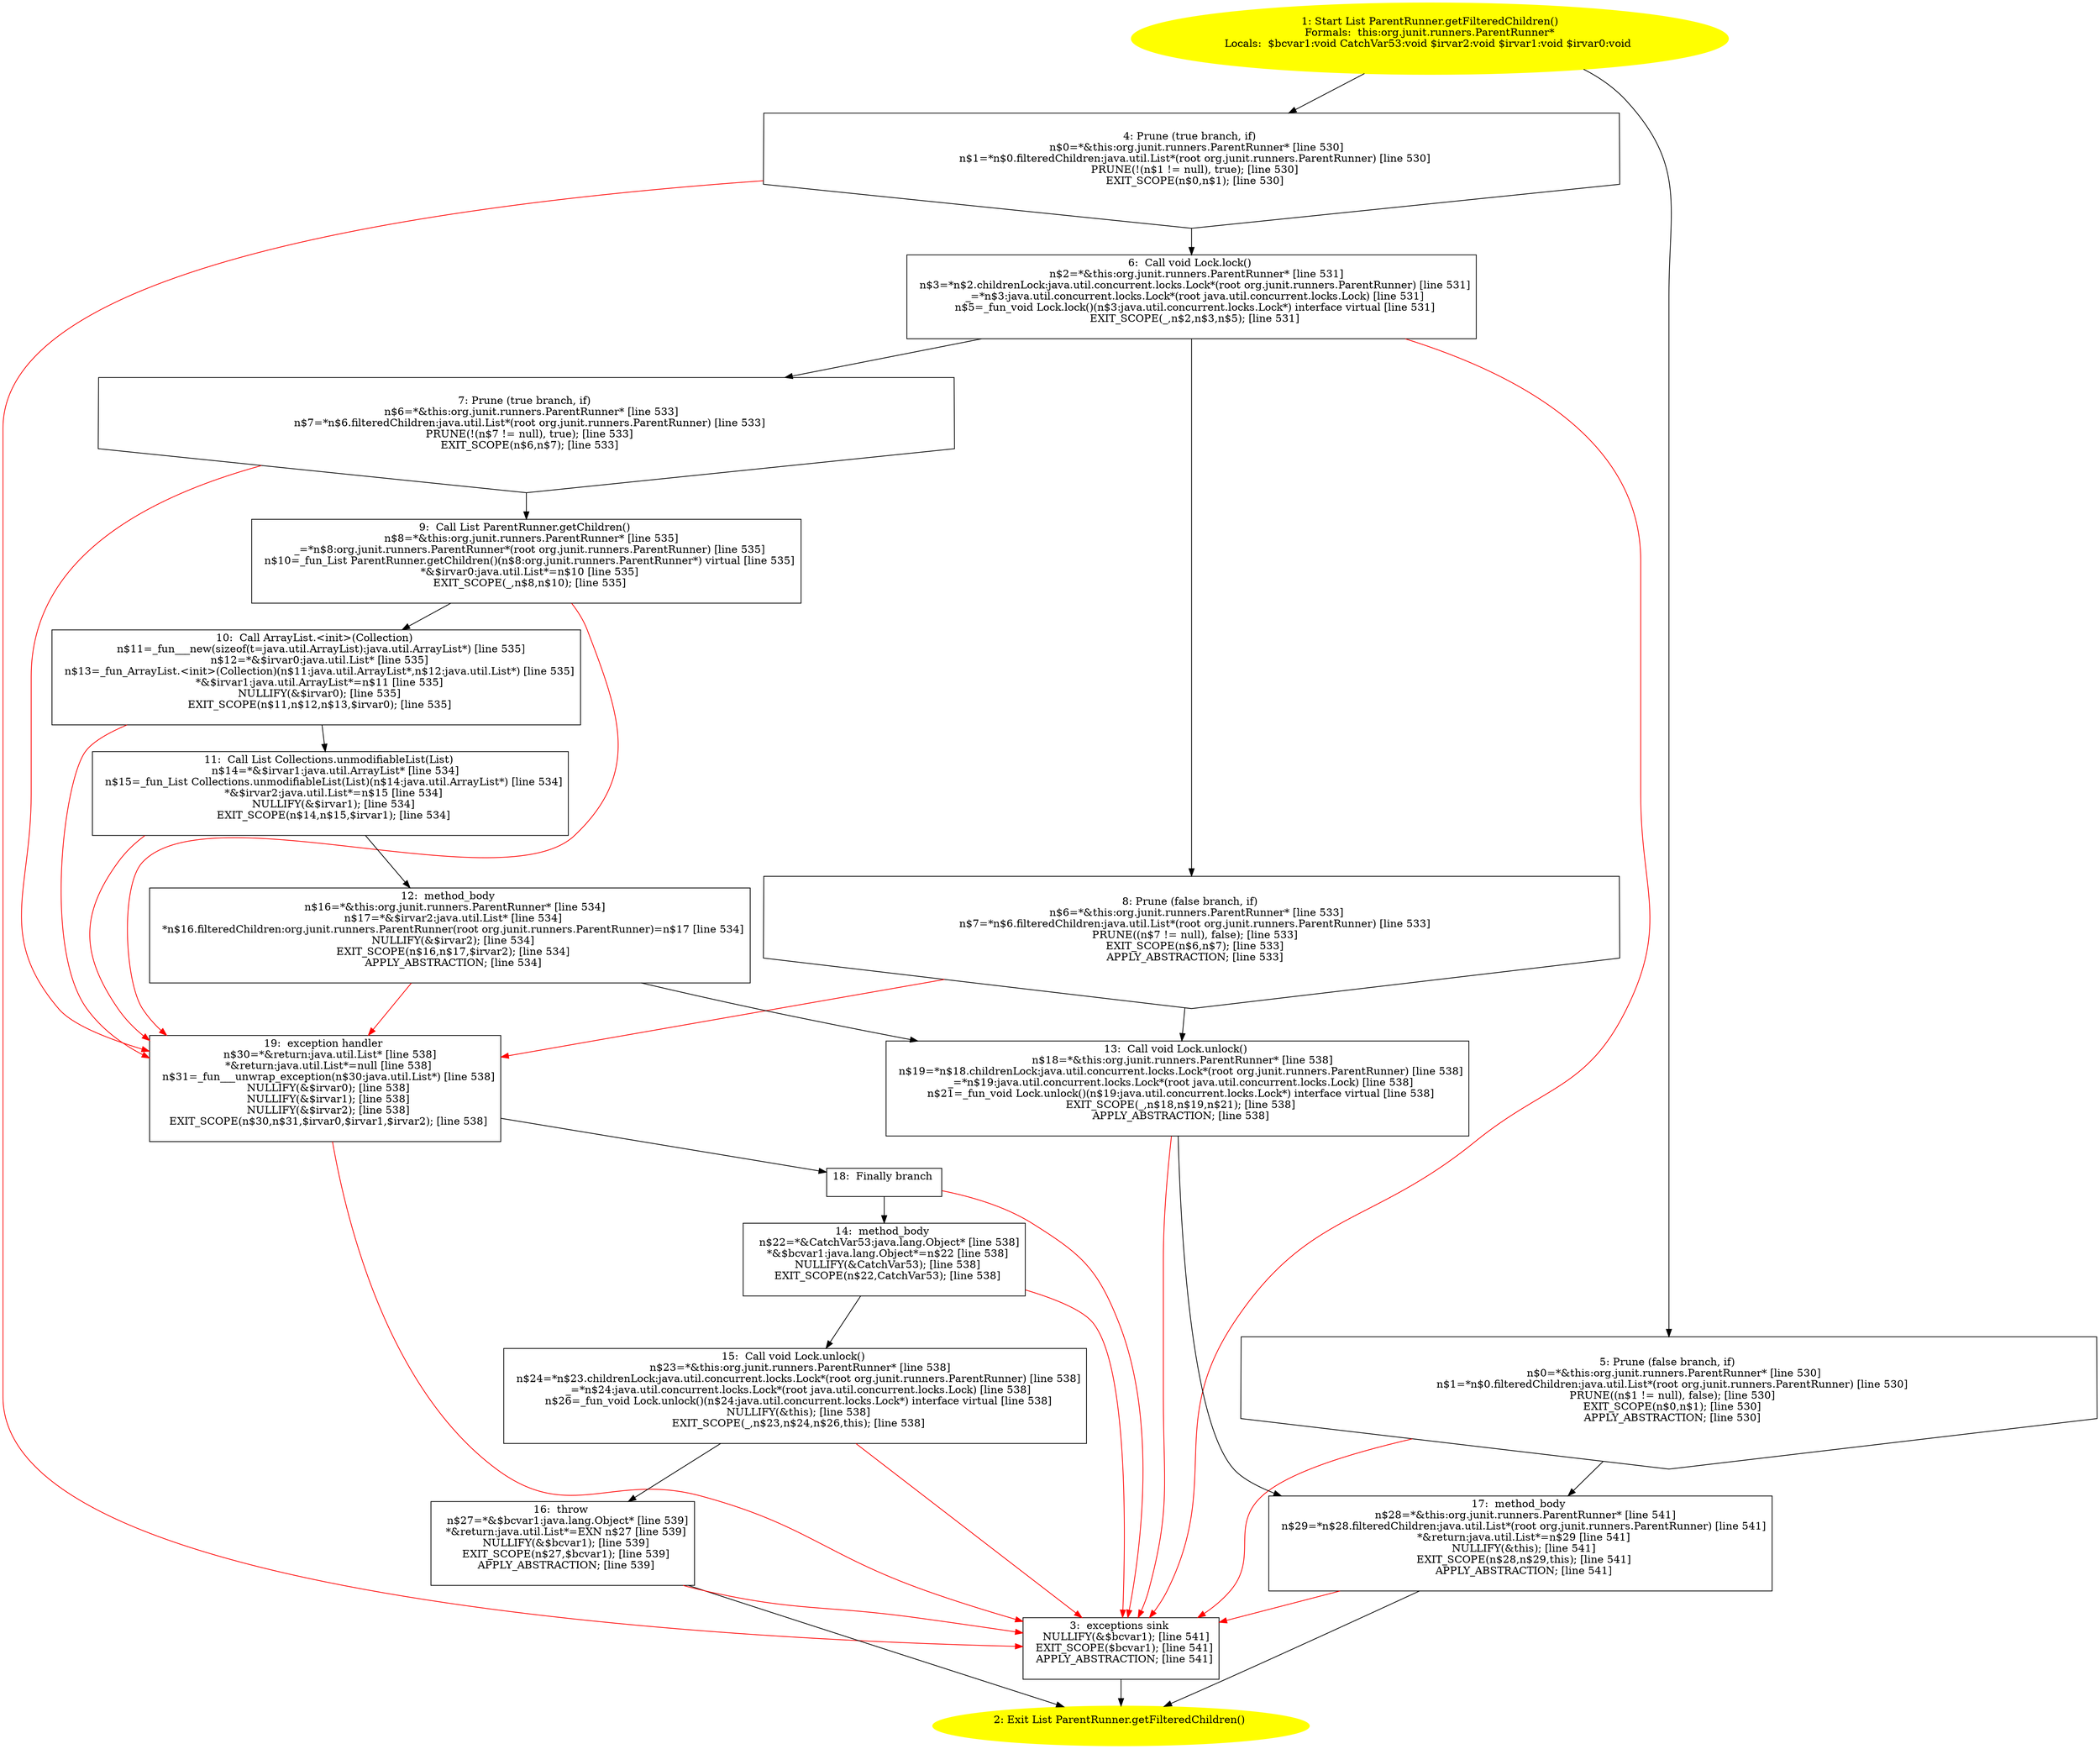 /* @generated */
digraph cfg {
"org.junit.runners.ParentRunner.getFilteredChildren():java.util.List.737a7ccd2f00298d373bb8d80a3d5098_1" [label="1: Start List ParentRunner.getFilteredChildren()\nFormals:  this:org.junit.runners.ParentRunner*\nLocals:  $bcvar1:void CatchVar53:void $irvar2:void $irvar1:void $irvar0:void \n  " color=yellow style=filled]
	

	 "org.junit.runners.ParentRunner.getFilteredChildren():java.util.List.737a7ccd2f00298d373bb8d80a3d5098_1" -> "org.junit.runners.ParentRunner.getFilteredChildren():java.util.List.737a7ccd2f00298d373bb8d80a3d5098_4" ;
	 "org.junit.runners.ParentRunner.getFilteredChildren():java.util.List.737a7ccd2f00298d373bb8d80a3d5098_1" -> "org.junit.runners.ParentRunner.getFilteredChildren():java.util.List.737a7ccd2f00298d373bb8d80a3d5098_5" ;
"org.junit.runners.ParentRunner.getFilteredChildren():java.util.List.737a7ccd2f00298d373bb8d80a3d5098_2" [label="2: Exit List ParentRunner.getFilteredChildren() \n  " color=yellow style=filled]
	

"org.junit.runners.ParentRunner.getFilteredChildren():java.util.List.737a7ccd2f00298d373bb8d80a3d5098_3" [label="3:  exceptions sink \n   NULLIFY(&$bcvar1); [line 541]\n  EXIT_SCOPE($bcvar1); [line 541]\n  APPLY_ABSTRACTION; [line 541]\n " shape="box"]
	

	 "org.junit.runners.ParentRunner.getFilteredChildren():java.util.List.737a7ccd2f00298d373bb8d80a3d5098_3" -> "org.junit.runners.ParentRunner.getFilteredChildren():java.util.List.737a7ccd2f00298d373bb8d80a3d5098_2" ;
"org.junit.runners.ParentRunner.getFilteredChildren():java.util.List.737a7ccd2f00298d373bb8d80a3d5098_4" [label="4: Prune (true branch, if) \n   n$0=*&this:org.junit.runners.ParentRunner* [line 530]\n  n$1=*n$0.filteredChildren:java.util.List*(root org.junit.runners.ParentRunner) [line 530]\n  PRUNE(!(n$1 != null), true); [line 530]\n  EXIT_SCOPE(n$0,n$1); [line 530]\n " shape="invhouse"]
	

	 "org.junit.runners.ParentRunner.getFilteredChildren():java.util.List.737a7ccd2f00298d373bb8d80a3d5098_4" -> "org.junit.runners.ParentRunner.getFilteredChildren():java.util.List.737a7ccd2f00298d373bb8d80a3d5098_6" ;
	 "org.junit.runners.ParentRunner.getFilteredChildren():java.util.List.737a7ccd2f00298d373bb8d80a3d5098_4" -> "org.junit.runners.ParentRunner.getFilteredChildren():java.util.List.737a7ccd2f00298d373bb8d80a3d5098_3" [color="red" ];
"org.junit.runners.ParentRunner.getFilteredChildren():java.util.List.737a7ccd2f00298d373bb8d80a3d5098_5" [label="5: Prune (false branch, if) \n   n$0=*&this:org.junit.runners.ParentRunner* [line 530]\n  n$1=*n$0.filteredChildren:java.util.List*(root org.junit.runners.ParentRunner) [line 530]\n  PRUNE((n$1 != null), false); [line 530]\n  EXIT_SCOPE(n$0,n$1); [line 530]\n  APPLY_ABSTRACTION; [line 530]\n " shape="invhouse"]
	

	 "org.junit.runners.ParentRunner.getFilteredChildren():java.util.List.737a7ccd2f00298d373bb8d80a3d5098_5" -> "org.junit.runners.ParentRunner.getFilteredChildren():java.util.List.737a7ccd2f00298d373bb8d80a3d5098_17" ;
	 "org.junit.runners.ParentRunner.getFilteredChildren():java.util.List.737a7ccd2f00298d373bb8d80a3d5098_5" -> "org.junit.runners.ParentRunner.getFilteredChildren():java.util.List.737a7ccd2f00298d373bb8d80a3d5098_3" [color="red" ];
"org.junit.runners.ParentRunner.getFilteredChildren():java.util.List.737a7ccd2f00298d373bb8d80a3d5098_6" [label="6:  Call void Lock.lock() \n   n$2=*&this:org.junit.runners.ParentRunner* [line 531]\n  n$3=*n$2.childrenLock:java.util.concurrent.locks.Lock*(root org.junit.runners.ParentRunner) [line 531]\n  _=*n$3:java.util.concurrent.locks.Lock*(root java.util.concurrent.locks.Lock) [line 531]\n  n$5=_fun_void Lock.lock()(n$3:java.util.concurrent.locks.Lock*) interface virtual [line 531]\n  EXIT_SCOPE(_,n$2,n$3,n$5); [line 531]\n " shape="box"]
	

	 "org.junit.runners.ParentRunner.getFilteredChildren():java.util.List.737a7ccd2f00298d373bb8d80a3d5098_6" -> "org.junit.runners.ParentRunner.getFilteredChildren():java.util.List.737a7ccd2f00298d373bb8d80a3d5098_7" ;
	 "org.junit.runners.ParentRunner.getFilteredChildren():java.util.List.737a7ccd2f00298d373bb8d80a3d5098_6" -> "org.junit.runners.ParentRunner.getFilteredChildren():java.util.List.737a7ccd2f00298d373bb8d80a3d5098_8" ;
	 "org.junit.runners.ParentRunner.getFilteredChildren():java.util.List.737a7ccd2f00298d373bb8d80a3d5098_6" -> "org.junit.runners.ParentRunner.getFilteredChildren():java.util.List.737a7ccd2f00298d373bb8d80a3d5098_3" [color="red" ];
"org.junit.runners.ParentRunner.getFilteredChildren():java.util.List.737a7ccd2f00298d373bb8d80a3d5098_7" [label="7: Prune (true branch, if) \n   n$6=*&this:org.junit.runners.ParentRunner* [line 533]\n  n$7=*n$6.filteredChildren:java.util.List*(root org.junit.runners.ParentRunner) [line 533]\n  PRUNE(!(n$7 != null), true); [line 533]\n  EXIT_SCOPE(n$6,n$7); [line 533]\n " shape="invhouse"]
	

	 "org.junit.runners.ParentRunner.getFilteredChildren():java.util.List.737a7ccd2f00298d373bb8d80a3d5098_7" -> "org.junit.runners.ParentRunner.getFilteredChildren():java.util.List.737a7ccd2f00298d373bb8d80a3d5098_9" ;
	 "org.junit.runners.ParentRunner.getFilteredChildren():java.util.List.737a7ccd2f00298d373bb8d80a3d5098_7" -> "org.junit.runners.ParentRunner.getFilteredChildren():java.util.List.737a7ccd2f00298d373bb8d80a3d5098_19" [color="red" ];
"org.junit.runners.ParentRunner.getFilteredChildren():java.util.List.737a7ccd2f00298d373bb8d80a3d5098_8" [label="8: Prune (false branch, if) \n   n$6=*&this:org.junit.runners.ParentRunner* [line 533]\n  n$7=*n$6.filteredChildren:java.util.List*(root org.junit.runners.ParentRunner) [line 533]\n  PRUNE((n$7 != null), false); [line 533]\n  EXIT_SCOPE(n$6,n$7); [line 533]\n  APPLY_ABSTRACTION; [line 533]\n " shape="invhouse"]
	

	 "org.junit.runners.ParentRunner.getFilteredChildren():java.util.List.737a7ccd2f00298d373bb8d80a3d5098_8" -> "org.junit.runners.ParentRunner.getFilteredChildren():java.util.List.737a7ccd2f00298d373bb8d80a3d5098_13" ;
	 "org.junit.runners.ParentRunner.getFilteredChildren():java.util.List.737a7ccd2f00298d373bb8d80a3d5098_8" -> "org.junit.runners.ParentRunner.getFilteredChildren():java.util.List.737a7ccd2f00298d373bb8d80a3d5098_19" [color="red" ];
"org.junit.runners.ParentRunner.getFilteredChildren():java.util.List.737a7ccd2f00298d373bb8d80a3d5098_9" [label="9:  Call List ParentRunner.getChildren() \n   n$8=*&this:org.junit.runners.ParentRunner* [line 535]\n  _=*n$8:org.junit.runners.ParentRunner*(root org.junit.runners.ParentRunner) [line 535]\n  n$10=_fun_List ParentRunner.getChildren()(n$8:org.junit.runners.ParentRunner*) virtual [line 535]\n  *&$irvar0:java.util.List*=n$10 [line 535]\n  EXIT_SCOPE(_,n$8,n$10); [line 535]\n " shape="box"]
	

	 "org.junit.runners.ParentRunner.getFilteredChildren():java.util.List.737a7ccd2f00298d373bb8d80a3d5098_9" -> "org.junit.runners.ParentRunner.getFilteredChildren():java.util.List.737a7ccd2f00298d373bb8d80a3d5098_10" ;
	 "org.junit.runners.ParentRunner.getFilteredChildren():java.util.List.737a7ccd2f00298d373bb8d80a3d5098_9" -> "org.junit.runners.ParentRunner.getFilteredChildren():java.util.List.737a7ccd2f00298d373bb8d80a3d5098_19" [color="red" ];
"org.junit.runners.ParentRunner.getFilteredChildren():java.util.List.737a7ccd2f00298d373bb8d80a3d5098_10" [label="10:  Call ArrayList.<init>(Collection) \n   n$11=_fun___new(sizeof(t=java.util.ArrayList):java.util.ArrayList*) [line 535]\n  n$12=*&$irvar0:java.util.List* [line 535]\n  n$13=_fun_ArrayList.<init>(Collection)(n$11:java.util.ArrayList*,n$12:java.util.List*) [line 535]\n  *&$irvar1:java.util.ArrayList*=n$11 [line 535]\n  NULLIFY(&$irvar0); [line 535]\n  EXIT_SCOPE(n$11,n$12,n$13,$irvar0); [line 535]\n " shape="box"]
	

	 "org.junit.runners.ParentRunner.getFilteredChildren():java.util.List.737a7ccd2f00298d373bb8d80a3d5098_10" -> "org.junit.runners.ParentRunner.getFilteredChildren():java.util.List.737a7ccd2f00298d373bb8d80a3d5098_11" ;
	 "org.junit.runners.ParentRunner.getFilteredChildren():java.util.List.737a7ccd2f00298d373bb8d80a3d5098_10" -> "org.junit.runners.ParentRunner.getFilteredChildren():java.util.List.737a7ccd2f00298d373bb8d80a3d5098_19" [color="red" ];
"org.junit.runners.ParentRunner.getFilteredChildren():java.util.List.737a7ccd2f00298d373bb8d80a3d5098_11" [label="11:  Call List Collections.unmodifiableList(List) \n   n$14=*&$irvar1:java.util.ArrayList* [line 534]\n  n$15=_fun_List Collections.unmodifiableList(List)(n$14:java.util.ArrayList*) [line 534]\n  *&$irvar2:java.util.List*=n$15 [line 534]\n  NULLIFY(&$irvar1); [line 534]\n  EXIT_SCOPE(n$14,n$15,$irvar1); [line 534]\n " shape="box"]
	

	 "org.junit.runners.ParentRunner.getFilteredChildren():java.util.List.737a7ccd2f00298d373bb8d80a3d5098_11" -> "org.junit.runners.ParentRunner.getFilteredChildren():java.util.List.737a7ccd2f00298d373bb8d80a3d5098_12" ;
	 "org.junit.runners.ParentRunner.getFilteredChildren():java.util.List.737a7ccd2f00298d373bb8d80a3d5098_11" -> "org.junit.runners.ParentRunner.getFilteredChildren():java.util.List.737a7ccd2f00298d373bb8d80a3d5098_19" [color="red" ];
"org.junit.runners.ParentRunner.getFilteredChildren():java.util.List.737a7ccd2f00298d373bb8d80a3d5098_12" [label="12:  method_body \n   n$16=*&this:org.junit.runners.ParentRunner* [line 534]\n  n$17=*&$irvar2:java.util.List* [line 534]\n  *n$16.filteredChildren:org.junit.runners.ParentRunner(root org.junit.runners.ParentRunner)=n$17 [line 534]\n  NULLIFY(&$irvar2); [line 534]\n  EXIT_SCOPE(n$16,n$17,$irvar2); [line 534]\n  APPLY_ABSTRACTION; [line 534]\n " shape="box"]
	

	 "org.junit.runners.ParentRunner.getFilteredChildren():java.util.List.737a7ccd2f00298d373bb8d80a3d5098_12" -> "org.junit.runners.ParentRunner.getFilteredChildren():java.util.List.737a7ccd2f00298d373bb8d80a3d5098_13" ;
	 "org.junit.runners.ParentRunner.getFilteredChildren():java.util.List.737a7ccd2f00298d373bb8d80a3d5098_12" -> "org.junit.runners.ParentRunner.getFilteredChildren():java.util.List.737a7ccd2f00298d373bb8d80a3d5098_19" [color="red" ];
"org.junit.runners.ParentRunner.getFilteredChildren():java.util.List.737a7ccd2f00298d373bb8d80a3d5098_13" [label="13:  Call void Lock.unlock() \n   n$18=*&this:org.junit.runners.ParentRunner* [line 538]\n  n$19=*n$18.childrenLock:java.util.concurrent.locks.Lock*(root org.junit.runners.ParentRunner) [line 538]\n  _=*n$19:java.util.concurrent.locks.Lock*(root java.util.concurrent.locks.Lock) [line 538]\n  n$21=_fun_void Lock.unlock()(n$19:java.util.concurrent.locks.Lock*) interface virtual [line 538]\n  EXIT_SCOPE(_,n$18,n$19,n$21); [line 538]\n  APPLY_ABSTRACTION; [line 538]\n " shape="box"]
	

	 "org.junit.runners.ParentRunner.getFilteredChildren():java.util.List.737a7ccd2f00298d373bb8d80a3d5098_13" -> "org.junit.runners.ParentRunner.getFilteredChildren():java.util.List.737a7ccd2f00298d373bb8d80a3d5098_17" ;
	 "org.junit.runners.ParentRunner.getFilteredChildren():java.util.List.737a7ccd2f00298d373bb8d80a3d5098_13" -> "org.junit.runners.ParentRunner.getFilteredChildren():java.util.List.737a7ccd2f00298d373bb8d80a3d5098_3" [color="red" ];
"org.junit.runners.ParentRunner.getFilteredChildren():java.util.List.737a7ccd2f00298d373bb8d80a3d5098_14" [label="14:  method_body \n   n$22=*&CatchVar53:java.lang.Object* [line 538]\n  *&$bcvar1:java.lang.Object*=n$22 [line 538]\n  NULLIFY(&CatchVar53); [line 538]\n  EXIT_SCOPE(n$22,CatchVar53); [line 538]\n " shape="box"]
	

	 "org.junit.runners.ParentRunner.getFilteredChildren():java.util.List.737a7ccd2f00298d373bb8d80a3d5098_14" -> "org.junit.runners.ParentRunner.getFilteredChildren():java.util.List.737a7ccd2f00298d373bb8d80a3d5098_15" ;
	 "org.junit.runners.ParentRunner.getFilteredChildren():java.util.List.737a7ccd2f00298d373bb8d80a3d5098_14" -> "org.junit.runners.ParentRunner.getFilteredChildren():java.util.List.737a7ccd2f00298d373bb8d80a3d5098_3" [color="red" ];
"org.junit.runners.ParentRunner.getFilteredChildren():java.util.List.737a7ccd2f00298d373bb8d80a3d5098_15" [label="15:  Call void Lock.unlock() \n   n$23=*&this:org.junit.runners.ParentRunner* [line 538]\n  n$24=*n$23.childrenLock:java.util.concurrent.locks.Lock*(root org.junit.runners.ParentRunner) [line 538]\n  _=*n$24:java.util.concurrent.locks.Lock*(root java.util.concurrent.locks.Lock) [line 538]\n  n$26=_fun_void Lock.unlock()(n$24:java.util.concurrent.locks.Lock*) interface virtual [line 538]\n  NULLIFY(&this); [line 538]\n  EXIT_SCOPE(_,n$23,n$24,n$26,this); [line 538]\n " shape="box"]
	

	 "org.junit.runners.ParentRunner.getFilteredChildren():java.util.List.737a7ccd2f00298d373bb8d80a3d5098_15" -> "org.junit.runners.ParentRunner.getFilteredChildren():java.util.List.737a7ccd2f00298d373bb8d80a3d5098_16" ;
	 "org.junit.runners.ParentRunner.getFilteredChildren():java.util.List.737a7ccd2f00298d373bb8d80a3d5098_15" -> "org.junit.runners.ParentRunner.getFilteredChildren():java.util.List.737a7ccd2f00298d373bb8d80a3d5098_3" [color="red" ];
"org.junit.runners.ParentRunner.getFilteredChildren():java.util.List.737a7ccd2f00298d373bb8d80a3d5098_16" [label="16:  throw \n   n$27=*&$bcvar1:java.lang.Object* [line 539]\n  *&return:java.util.List*=EXN n$27 [line 539]\n  NULLIFY(&$bcvar1); [line 539]\n  EXIT_SCOPE(n$27,$bcvar1); [line 539]\n  APPLY_ABSTRACTION; [line 539]\n " shape="box"]
	

	 "org.junit.runners.ParentRunner.getFilteredChildren():java.util.List.737a7ccd2f00298d373bb8d80a3d5098_16" -> "org.junit.runners.ParentRunner.getFilteredChildren():java.util.List.737a7ccd2f00298d373bb8d80a3d5098_2" ;
	 "org.junit.runners.ParentRunner.getFilteredChildren():java.util.List.737a7ccd2f00298d373bb8d80a3d5098_16" -> "org.junit.runners.ParentRunner.getFilteredChildren():java.util.List.737a7ccd2f00298d373bb8d80a3d5098_3" [color="red" ];
"org.junit.runners.ParentRunner.getFilteredChildren():java.util.List.737a7ccd2f00298d373bb8d80a3d5098_17" [label="17:  method_body \n   n$28=*&this:org.junit.runners.ParentRunner* [line 541]\n  n$29=*n$28.filteredChildren:java.util.List*(root org.junit.runners.ParentRunner) [line 541]\n  *&return:java.util.List*=n$29 [line 541]\n  NULLIFY(&this); [line 541]\n  EXIT_SCOPE(n$28,n$29,this); [line 541]\n  APPLY_ABSTRACTION; [line 541]\n " shape="box"]
	

	 "org.junit.runners.ParentRunner.getFilteredChildren():java.util.List.737a7ccd2f00298d373bb8d80a3d5098_17" -> "org.junit.runners.ParentRunner.getFilteredChildren():java.util.List.737a7ccd2f00298d373bb8d80a3d5098_2" ;
	 "org.junit.runners.ParentRunner.getFilteredChildren():java.util.List.737a7ccd2f00298d373bb8d80a3d5098_17" -> "org.junit.runners.ParentRunner.getFilteredChildren():java.util.List.737a7ccd2f00298d373bb8d80a3d5098_3" [color="red" ];
"org.junit.runners.ParentRunner.getFilteredChildren():java.util.List.737a7ccd2f00298d373bb8d80a3d5098_18" [label="18:  Finally branch \n  " shape="box"]
	

	 "org.junit.runners.ParentRunner.getFilteredChildren():java.util.List.737a7ccd2f00298d373bb8d80a3d5098_18" -> "org.junit.runners.ParentRunner.getFilteredChildren():java.util.List.737a7ccd2f00298d373bb8d80a3d5098_14" ;
	 "org.junit.runners.ParentRunner.getFilteredChildren():java.util.List.737a7ccd2f00298d373bb8d80a3d5098_18" -> "org.junit.runners.ParentRunner.getFilteredChildren():java.util.List.737a7ccd2f00298d373bb8d80a3d5098_3" [color="red" ];
"org.junit.runners.ParentRunner.getFilteredChildren():java.util.List.737a7ccd2f00298d373bb8d80a3d5098_19" [label="19:  exception handler \n   n$30=*&return:java.util.List* [line 538]\n  *&return:java.util.List*=null [line 538]\n  n$31=_fun___unwrap_exception(n$30:java.util.List*) [line 538]\n  NULLIFY(&$irvar0); [line 538]\n  NULLIFY(&$irvar1); [line 538]\n  NULLIFY(&$irvar2); [line 538]\n  EXIT_SCOPE(n$30,n$31,$irvar0,$irvar1,$irvar2); [line 538]\n " shape="box"]
	

	 "org.junit.runners.ParentRunner.getFilteredChildren():java.util.List.737a7ccd2f00298d373bb8d80a3d5098_19" -> "org.junit.runners.ParentRunner.getFilteredChildren():java.util.List.737a7ccd2f00298d373bb8d80a3d5098_18" ;
	 "org.junit.runners.ParentRunner.getFilteredChildren():java.util.List.737a7ccd2f00298d373bb8d80a3d5098_19" -> "org.junit.runners.ParentRunner.getFilteredChildren():java.util.List.737a7ccd2f00298d373bb8d80a3d5098_3" [color="red" ];
}
